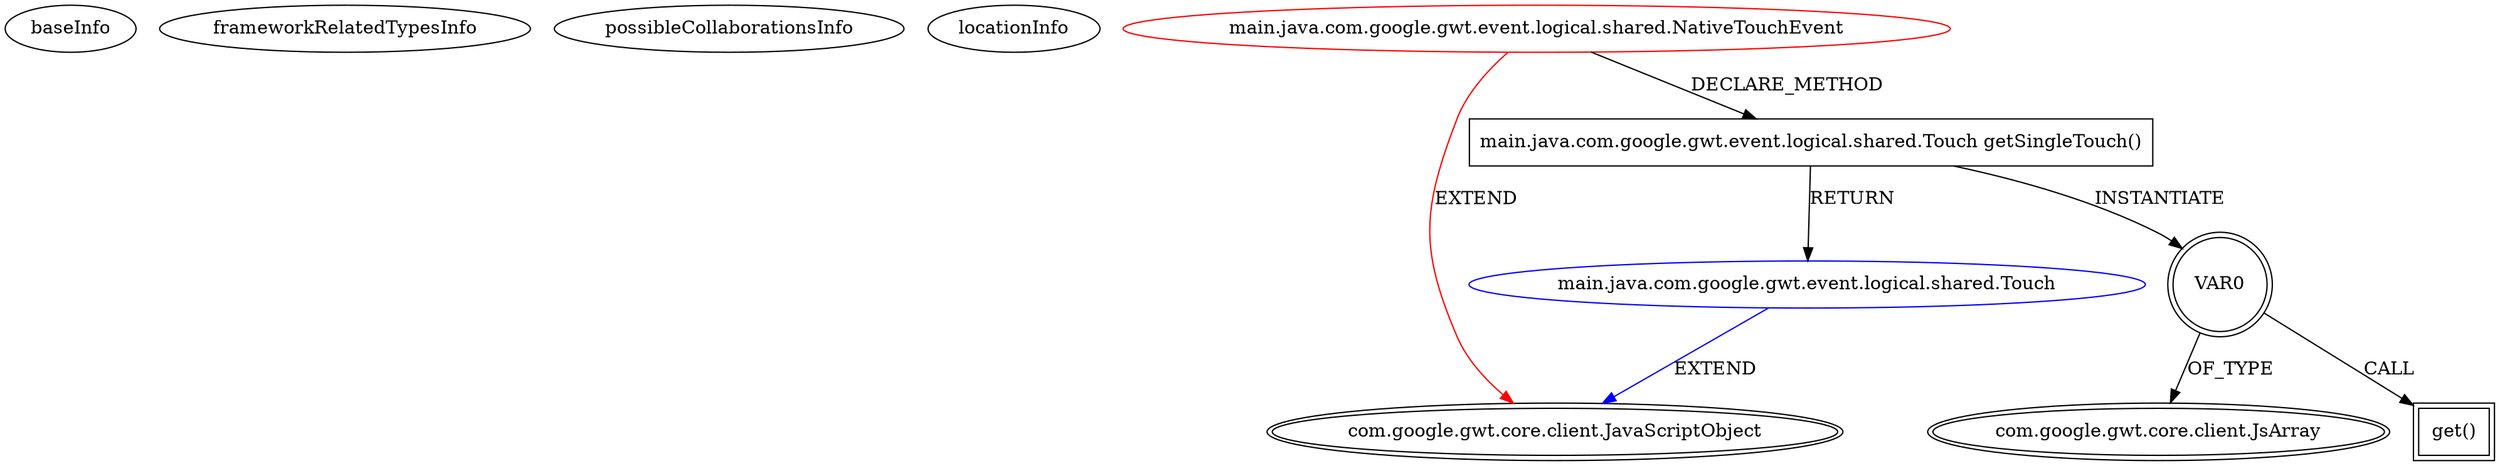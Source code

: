 digraph {
baseInfo[graphId=3164,category="extension_graph",isAnonymous=false,possibleRelation=true]
frameworkRelatedTypesInfo[0="com.google.gwt.core.client.JavaScriptObject"]
possibleCollaborationsInfo[0="3164~CLIENT_METHOD_DECLARATION-RETURN_TYPE-~com.google.gwt.core.client.JavaScriptObject ~com.google.gwt.core.client.JavaScriptObject ~false~false"]
locationInfo[projectName="jhudson8-gwt-jquery-ui",filePath="/jhudson8-gwt-jquery-ui/gwt-jquery-ui-master/core/gwt-jquery-ui-mobile/src/main/java/com/google/gwt/event/logical/shared/NativeTouchEvent.java",contextSignature="NativeTouchEvent",graphId="3164"]
0[label="main.java.com.google.gwt.event.logical.shared.NativeTouchEvent",vertexType="ROOT_CLIENT_CLASS_DECLARATION",isFrameworkType=false,color=red]
1[label="com.google.gwt.core.client.JavaScriptObject",vertexType="FRAMEWORK_CLASS_TYPE",isFrameworkType=true,peripheries=2]
2[label="main.java.com.google.gwt.event.logical.shared.Touch getSingleTouch()",vertexType="CLIENT_METHOD_DECLARATION",isFrameworkType=false,shape=box]
3[label="main.java.com.google.gwt.event.logical.shared.Touch",vertexType="REFERENCE_CLIENT_CLASS_DECLARATION",isFrameworkType=false,color=blue]
5[label="VAR0",vertexType="VARIABLE_EXPRESION",isFrameworkType=true,peripheries=2,shape=circle]
7[label="com.google.gwt.core.client.JsArray",vertexType="FRAMEWORK_CLASS_TYPE",isFrameworkType=true,peripheries=2]
6[label="get()",vertexType="INSIDE_CALL",isFrameworkType=true,peripheries=2,shape=box]
0->1[label="EXTEND",color=red]
0->2[label="DECLARE_METHOD"]
3->1[label="EXTEND",color=blue]
2->3[label="RETURN"]
2->5[label="INSTANTIATE"]
5->7[label="OF_TYPE"]
5->6[label="CALL"]
}
